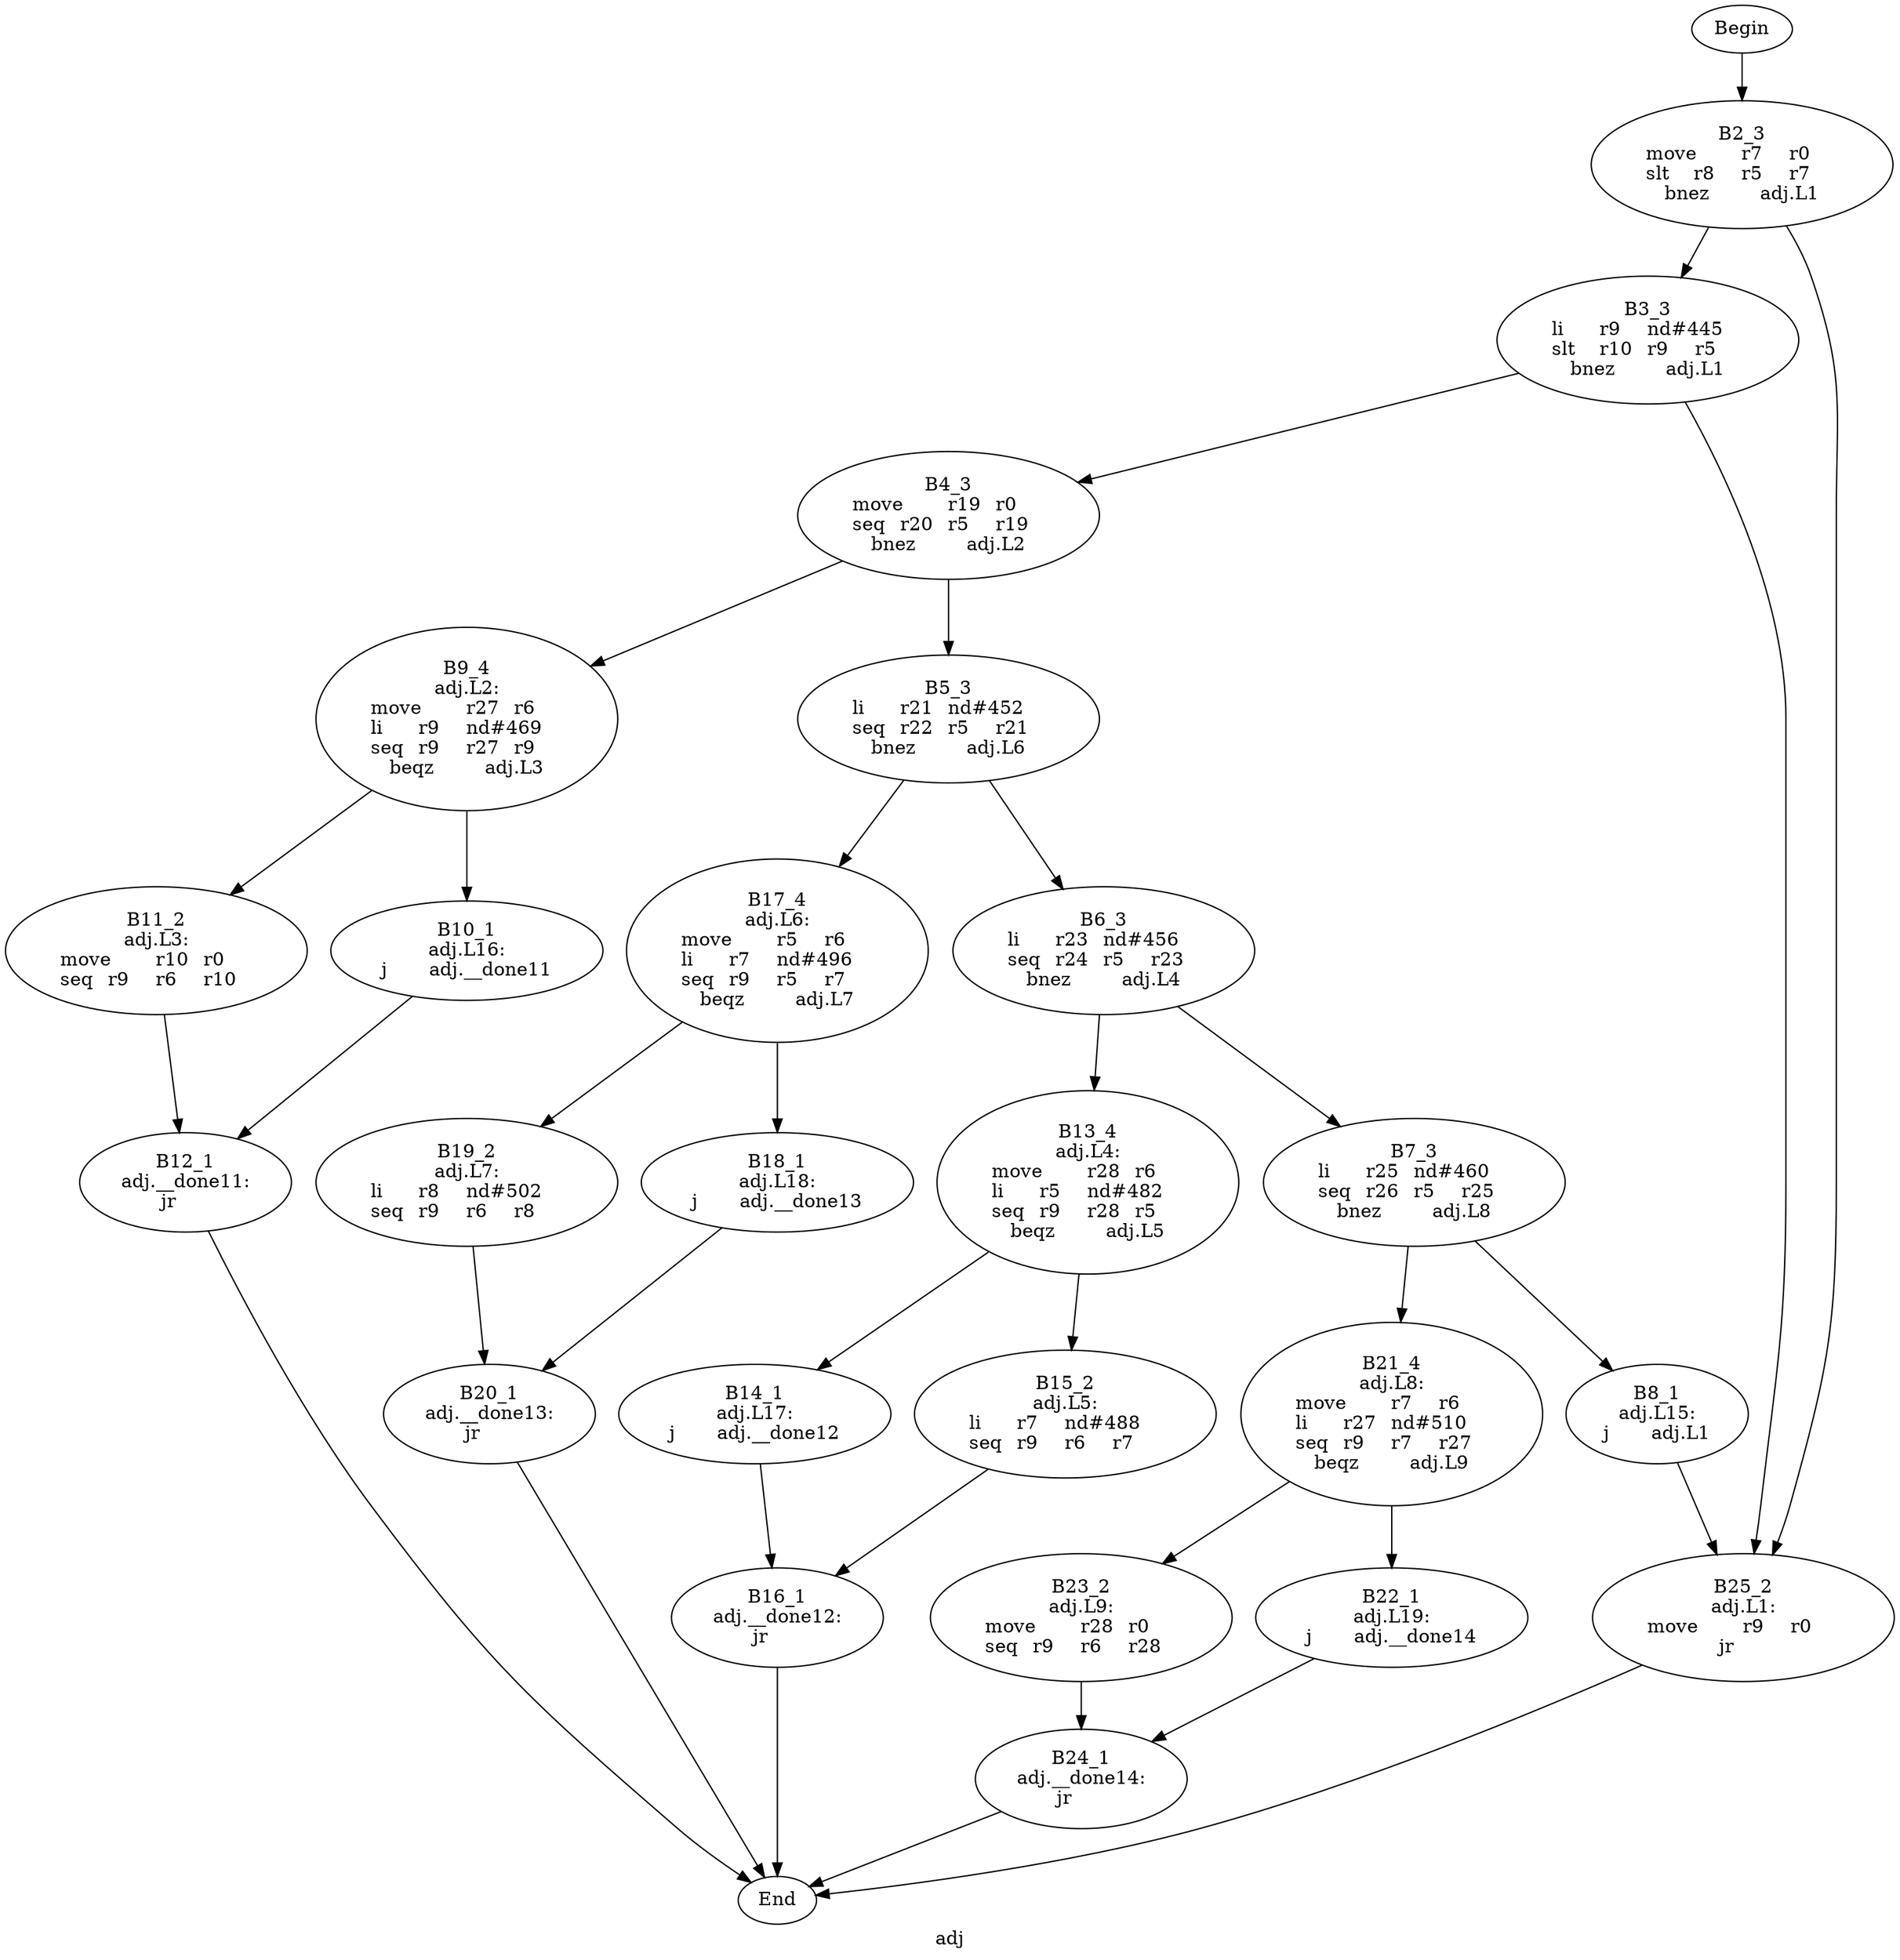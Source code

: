 digraph G{
	label = "adj"	style = "dashed";
	color = purple;
	Node0 [label = "Begin"];
	Node0 -> {Node2 }
	Node1 [label = "End"];
	Node1 -> {}
	Node2 [label = "B2_3\nmove	r7	r0	\nslt	r8	r5	r7	\nbnez	adj.L1\n"];
	Node2 -> {Node3 Node25 }
	Node3 [label = "B3_3\nli	r9	nd#445	\nslt	r10	r9	r5	\nbnez	adj.L1\n"];
	Node3 -> {Node4 Node25 }
	Node4 [label = "B4_3\nmove	r19	r0	\nseq	r20	r5	r19	\nbnez	adj.L2\n"];
	Node4 -> {Node5 Node9 }
	Node5 [label = "B5_3\nli	r21	nd#452	\nseq	r22	r5	r21	\nbnez	adj.L6\n"];
	Node5 -> {Node6 Node17 }
	Node6 [label = "B6_3\nli	r23	nd#456	\nseq	r24	r5	r23	\nbnez	adj.L4\n"];
	Node6 -> {Node7 Node13 }
	Node7 [label = "B7_3\nli	r25	nd#460	\nseq	r26	r5	r25	\nbnez	adj.L8\n"];
	Node7 -> {Node8 Node21 }
	Node8 [label = "B8_1\nadj.L15:\nj	adj.L1\n"];
	Node8 -> {Node25 }
	Node9 [label = "B9_4\nadj.L2:\nmove	r27	r6	\nli	r9	nd#469	\nseq	r9	r27	r9	\nbeqz	adj.L3\n"];
	Node9 -> {Node10 Node11 }
	Node10 [label = "B10_1\nadj.L16:\nj	adj.__done11\n"];
	Node10 -> {Node12 }
	Node11 [label = "B11_2\nadj.L3:\nmove	r10	r0	\nseq	r9	r6	r10	\n"];
	Node11 -> {Node12 }
	Node12 [label = "B12_1\nadj.__done11:\njr	\n"];
	Node12 -> {Node1 }
	Node13 [label = "B13_4\nadj.L4:\nmove	r28	r6	\nli	r5	nd#482	\nseq	r9	r28	r5	\nbeqz	adj.L5\n"];
	Node13 -> {Node14 Node15 }
	Node14 [label = "B14_1\nadj.L17:\nj	adj.__done12\n"];
	Node14 -> {Node16 }
	Node15 [label = "B15_2\nadj.L5:\nli	r7	nd#488	\nseq	r9	r6	r7	\n"];
	Node15 -> {Node16 }
	Node16 [label = "B16_1\nadj.__done12:\njr	\n"];
	Node16 -> {Node1 }
	Node17 [label = "B17_4\nadj.L6:\nmove	r5	r6	\nli	r7	nd#496	\nseq	r9	r5	r7	\nbeqz	adj.L7\n"];
	Node17 -> {Node18 Node19 }
	Node18 [label = "B18_1\nadj.L18:\nj	adj.__done13\n"];
	Node18 -> {Node20 }
	Node19 [label = "B19_2\nadj.L7:\nli	r8	nd#502	\nseq	r9	r6	r8	\n"];
	Node19 -> {Node20 }
	Node20 [label = "B20_1\nadj.__done13:\njr	\n"];
	Node20 -> {Node1 }
	Node21 [label = "B21_4\nadj.L8:\nmove	r7	r6	\nli	r27	nd#510	\nseq	r9	r7	r27	\nbeqz	adj.L9\n"];
	Node21 -> {Node22 Node23 }
	Node22 [label = "B22_1\nadj.L19:\nj	adj.__done14\n"];
	Node22 -> {Node24 }
	Node23 [label = "B23_2\nadj.L9:\nmove	r28	r0	\nseq	r9	r6	r28	\n"];
	Node23 -> {Node24 }
	Node24 [label = "B24_1\nadj.__done14:\njr	\n"];
	Node24 -> {Node1 }
	Node25 [label = "B25_2\nadj.L1:\nmove	r9	r0	\njr	\n"];
	Node25 -> {Node1 }
}
